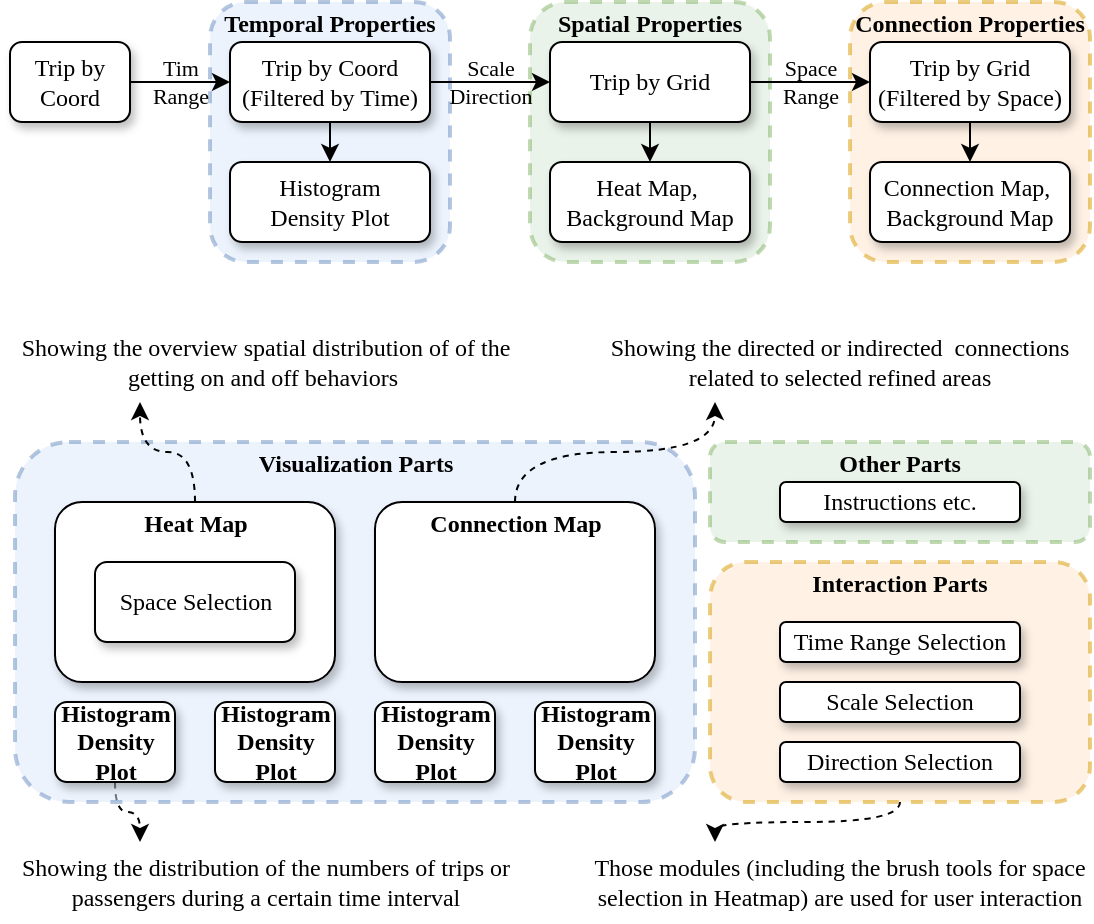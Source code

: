 <mxfile version="22.1.11" type="github" pages="2">
  <diagram name="第 1 页" id="zkNjxj-7vgQrWTerMI57">
    <mxGraphModel dx="1434" dy="738" grid="1" gridSize="10" guides="1" tooltips="1" connect="1" arrows="1" fold="1" page="1" pageScale="1" pageWidth="827" pageHeight="1169" math="0" shadow="0">
      <root>
        <mxCell id="0" />
        <mxCell id="1" parent="0" />
        <mxCell id="FkDMOHs2wso9GcSbodyi-2" value="" style="group;fontFamily=Times New Roman;" parent="1" vertex="1" connectable="0">
          <mxGeometry x="102.5" y="200" width="537.5" height="300" as="geometry" />
        </mxCell>
        <mxCell id="u8HhoxKraR9D1wvQ_Hw4-4" value="Those modules (including the brush tools for space selection in Heatmap) are used for user interaction" style="text;html=1;strokeColor=none;fillColor=none;align=center;verticalAlign=middle;whiteSpace=wrap;rounded=0;fontFamily=Times New Roman;" parent="FkDMOHs2wso9GcSbodyi-2" vertex="1">
          <mxGeometry x="287.5" y="260" width="250" height="40" as="geometry" />
        </mxCell>
        <mxCell id="u8HhoxKraR9D1wvQ_Hw4-5" value="&lt;font&gt;Showing the directed or indirected&amp;nbsp; connections related to selected refined areas&lt;/font&gt;" style="text;html=1;strokeColor=none;fillColor=none;align=center;verticalAlign=middle;whiteSpace=wrap;rounded=0;fontFamily=Times New Roman;" parent="FkDMOHs2wso9GcSbodyi-2" vertex="1">
          <mxGeometry x="287.5" width="250" height="40" as="geometry" />
        </mxCell>
        <mxCell id="u8HhoxKraR9D1wvQ_Hw4-6" value="&lt;font&gt;Showing the distribution of the numbers of trips or passengers during a certain time interval&lt;/font&gt;" style="text;html=1;strokeColor=none;fillColor=none;align=center;verticalAlign=middle;whiteSpace=wrap;rounded=0;fontFamily=Times New Roman;" parent="FkDMOHs2wso9GcSbodyi-2" vertex="1">
          <mxGeometry y="260" width="250" height="40" as="geometry" />
        </mxCell>
        <mxCell id="u8HhoxKraR9D1wvQ_Hw4-7" value="" style="endArrow=classic;html=1;rounded=0;edgeStyle=orthogonalEdgeStyle;curved=1;dashed=1;fontFamily=Times New Roman;exitX=0.5;exitY=1;exitDx=0;exitDy=0;entryX=0.25;entryY=0;entryDx=0;entryDy=0;" parent="FkDMOHs2wso9GcSbodyi-2" source="RHir4wSRkqeCRTTtprYb-22" target="u8HhoxKraR9D1wvQ_Hw4-4" edge="1">
          <mxGeometry width="50" height="50" relative="1" as="geometry">
            <mxPoint x="27.5" y="720" as="sourcePoint" />
            <mxPoint x="77.5" y="670" as="targetPoint" />
          </mxGeometry>
        </mxCell>
        <mxCell id="u8HhoxKraR9D1wvQ_Hw4-9" value="" style="endArrow=classic;html=1;rounded=0;edgeStyle=orthogonalEdgeStyle;curved=1;dashed=1;exitX=0.5;exitY=1;exitDx=0;exitDy=0;exitPerimeter=0;fontFamily=Times New Roman;entryX=0.25;entryY=0;entryDx=0;entryDy=0;" parent="FkDMOHs2wso9GcSbodyi-2" source="RHir4wSRkqeCRTTtprYb-41" target="u8HhoxKraR9D1wvQ_Hw4-6" edge="1">
          <mxGeometry width="50" height="50" relative="1" as="geometry">
            <mxPoint x="217.5" y="590" as="sourcePoint" />
            <mxPoint x="177.5" y="620" as="targetPoint" />
          </mxGeometry>
        </mxCell>
        <mxCell id="RHir4wSRkqeCRTTtprYb-21" value="&lt;p style=&quot;margin:0px;margin-top:4px;text-align:center;&quot;&gt;&lt;b&gt;Visualization Parts&lt;/b&gt;&lt;/p&gt;" style="verticalAlign=top;align=left;overflow=fill;fontSize=12;fontFamily=Times New Roman;html=1;whiteSpace=wrap;shadow=0;rounded=1;fillColor=#dae8fc;strokeColor=#6c8ebf;strokeWidth=2;dashed=1;opacity=50;" parent="FkDMOHs2wso9GcSbodyi-2" vertex="1">
          <mxGeometry y="60" width="340" height="180" as="geometry" />
        </mxCell>
        <mxCell id="RHir4wSRkqeCRTTtprYb-22" value="&lt;p style=&quot;margin:0px;margin-top:4px;text-align:center;&quot;&gt;&lt;b&gt;Interaction Parts&lt;/b&gt;&lt;/p&gt;" style="verticalAlign=top;align=left;overflow=fill;fontSize=12;fontFamily=Times New Roman;html=1;whiteSpace=wrap;shadow=0;rounded=1;fillColor=#ffe6cc;strokeColor=#d79b00;strokeWidth=2;dashed=1;opacity=50;" parent="FkDMOHs2wso9GcSbodyi-2" vertex="1">
          <mxGeometry x="347.5" y="120" width="190" height="120" as="geometry" />
        </mxCell>
        <mxCell id="RHir4wSRkqeCRTTtprYb-23" value="&lt;p style=&quot;margin:0px;margin-top:4px;text-align:center;&quot;&gt;&lt;b&gt;Other Parts&lt;/b&gt;&lt;/p&gt;" style="verticalAlign=top;align=left;overflow=fill;fontSize=12;fontFamily=Times New Roman;html=1;whiteSpace=wrap;shadow=0;rounded=1;fillColor=#d5e8d4;strokeColor=#82b366;strokeWidth=2;dashed=1;opacity=50;" parent="FkDMOHs2wso9GcSbodyi-2" vertex="1">
          <mxGeometry x="347.5" y="60" width="190" height="50" as="geometry" />
        </mxCell>
        <mxCell id="RHir4wSRkqeCRTTtprYb-28" value="&lt;p style=&quot;margin:0px;margin-top:4px;text-align:center;&quot;&gt;&lt;b&gt;Heat Map&lt;/b&gt;&lt;/p&gt;" style="verticalAlign=top;align=left;overflow=fill;fontSize=12;fontFamily=Times New Roman;html=1;whiteSpace=wrap;shadow=1;rounded=1;strokeColor=default;fillColor=#FFFFFF;" parent="FkDMOHs2wso9GcSbodyi-2" vertex="1">
          <mxGeometry x="20" y="90" width="140" height="90" as="geometry" />
        </mxCell>
        <mxCell id="RHir4wSRkqeCRTTtprYb-29" value="Space Selection" style="rounded=1;whiteSpace=wrap;html=1;shadow=1;fontFamily=Times New Roman;" parent="FkDMOHs2wso9GcSbodyi-2" vertex="1">
          <mxGeometry x="40" y="120" width="100" height="40" as="geometry" />
        </mxCell>
        <mxCell id="RHir4wSRkqeCRTTtprYb-32" value="&lt;p style=&quot;margin:0px;margin-top:4px;text-align:center;&quot;&gt;&lt;b&gt;Connection Map&lt;/b&gt;&lt;/p&gt;" style="verticalAlign=top;align=left;overflow=fill;fontSize=12;fontFamily=Times New Roman;html=1;whiteSpace=wrap;shadow=1;rounded=1;strokeColor=default;fillColor=#FFFFFF;" parent="FkDMOHs2wso9GcSbodyi-2" vertex="1">
          <mxGeometry x="180" y="90" width="140" height="90" as="geometry" />
        </mxCell>
        <mxCell id="RHir4wSRkqeCRTTtprYb-41" value="Histogram&lt;br style=&quot;border-color: var(--border-color);&quot;&gt;&lt;span style=&quot;&quot;&gt;Density Plot&lt;/span&gt;" style="rounded=1;shadow=1;fontFamily=Times New Roman;align=center;labelBackgroundColor=none;labelBorderColor=none;whiteSpace=wrap;html=1;points=[[0,0,0,0,0],[0,0.3,0,0,0],[0,0.5,0,0,0],[0,0.85,0,0,0],[0,1,0,0,0],[0.25,0,0,0,0],[0.25,1,0,0,0],[0.5,0,0,0,0],[0.5,1,0,0,0],[0.75,0,0,0,0],[0.75,1,0,0,0],[1,0,0,0,0],[1,0.25,0,0,0],[1,0.5,0,0,0],[1,0.75,0,0,0],[1,1,0,0,0]];container=0;fontStyle=1" parent="FkDMOHs2wso9GcSbodyi-2" vertex="1">
          <mxGeometry x="20" y="190" width="60" height="40" as="geometry" />
        </mxCell>
        <mxCell id="RHir4wSRkqeCRTTtprYb-42" value="Histogram&lt;br style=&quot;border-color: var(--border-color);&quot;&gt;Density Plot" style="rounded=1;shadow=1;fontFamily=Times New Roman;align=center;labelBackgroundColor=none;labelBorderColor=none;whiteSpace=wrap;html=1;points=[[0,0,0,0,0],[0,0.3,0,0,0],[0,0.5,0,0,0],[0,0.85,0,0,0],[0,1,0,0,0],[0.25,0,0,0,0],[0.25,1,0,0,0],[0.5,0,0,0,0],[0.5,1,0,0,0],[0.75,0,0,0,0],[0.75,1,0,0,0],[1,0,0,0,0],[1,0.25,0,0,0],[1,0.5,0,0,0],[1,0.75,0,0,0],[1,1,0,0,0]];container=0;fontStyle=1" parent="FkDMOHs2wso9GcSbodyi-2" vertex="1">
          <mxGeometry x="100" y="190" width="60" height="40" as="geometry" />
        </mxCell>
        <mxCell id="RHir4wSRkqeCRTTtprYb-43" value="Histogram&lt;br style=&quot;border-color: var(--border-color);&quot;&gt;Density Plot" style="rounded=1;shadow=1;fontFamily=Times New Roman;align=center;labelBackgroundColor=none;labelBorderColor=none;whiteSpace=wrap;html=1;points=[[0,0,0,0,0],[0,0.3,0,0,0],[0,0.5,0,0,0],[0,0.85,0,0,0],[0,1,0,0,0],[0.25,0,0,0,0],[0.25,1,0,0,0],[0.5,0,0,0,0],[0.5,1,0,0,0],[0.75,0,0,0,0],[0.75,1,0,0,0],[1,0,0,0,0],[1,0.25,0,0,0],[1,0.5,0,0,0],[1,0.75,0,0,0],[1,1,0,0,0]];container=0;fontStyle=1" parent="FkDMOHs2wso9GcSbodyi-2" vertex="1">
          <mxGeometry x="180" y="190" width="60" height="40" as="geometry" />
        </mxCell>
        <mxCell id="RHir4wSRkqeCRTTtprYb-44" value="Histogram&lt;br style=&quot;border-color: var(--border-color);&quot;&gt;Density Plot" style="rounded=1;shadow=1;fontFamily=Times New Roman;align=center;labelBackgroundColor=none;labelBorderColor=none;whiteSpace=wrap;html=1;points=[[0,0,0,0,0],[0,0.3,0,0,0],[0,0.5,0,0,0],[0,0.85,0,0,0],[0,1,0,0,0],[0.25,0,0,0,0],[0.25,1,0,0,0],[0.5,0,0,0,0],[0.5,1,0,0,0],[0.75,0,0,0,0],[0.75,1,0,0,0],[1,0,0,0,0],[1,0.25,0,0,0],[1,0.5,0,0,0],[1,0.75,0,0,0],[1,1,0,0,0]];container=0;fontStyle=1" parent="FkDMOHs2wso9GcSbodyi-2" vertex="1">
          <mxGeometry x="260" y="190" width="60" height="40" as="geometry" />
        </mxCell>
        <mxCell id="RHir4wSRkqeCRTTtprYb-45" value="Time Range Selection" style="rounded=1;whiteSpace=wrap;html=1;shadow=1;fontFamily=Times New Roman;" parent="FkDMOHs2wso9GcSbodyi-2" vertex="1">
          <mxGeometry x="382.5" y="150" width="120" height="20" as="geometry" />
        </mxCell>
        <mxCell id="RHir4wSRkqeCRTTtprYb-46" value="Scale Selection" style="rounded=1;whiteSpace=wrap;html=1;shadow=1;fontFamily=Times New Roman;" parent="FkDMOHs2wso9GcSbodyi-2" vertex="1">
          <mxGeometry x="382.5" y="180" width="120" height="20" as="geometry" />
        </mxCell>
        <mxCell id="RHir4wSRkqeCRTTtprYb-47" value="Instructions&amp;nbsp;etc." style="rounded=1;whiteSpace=wrap;html=1;shadow=1;fontFamily=Times New Roman;" parent="FkDMOHs2wso9GcSbodyi-2" vertex="1">
          <mxGeometry x="382.5" y="80" width="120" height="20" as="geometry" />
        </mxCell>
        <mxCell id="RHir4wSRkqeCRTTtprYb-52" value="Showing the overview spatial distribution of of the getting on and off behaviors&amp;nbsp;" style="text;html=1;strokeColor=none;fillColor=none;align=center;verticalAlign=middle;whiteSpace=wrap;rounded=0;fontFamily=Times New Roman;" parent="FkDMOHs2wso9GcSbodyi-2" vertex="1">
          <mxGeometry width="250" height="40" as="geometry" />
        </mxCell>
        <mxCell id="RHir4wSRkqeCRTTtprYb-53" value="" style="endArrow=classic;html=1;rounded=0;edgeStyle=orthogonalEdgeStyle;curved=1;entryX=0.25;entryY=1;entryDx=0;entryDy=0;fontFamily=Times New Roman;dashed=1;" parent="FkDMOHs2wso9GcSbodyi-2" source="RHir4wSRkqeCRTTtprYb-28" target="RHir4wSRkqeCRTTtprYb-52" edge="1">
          <mxGeometry width="50" height="50" relative="1" as="geometry">
            <mxPoint x="280" y="-50" as="sourcePoint" />
            <mxPoint x="240" y="-20" as="targetPoint" />
          </mxGeometry>
        </mxCell>
        <mxCell id="BncdsBSXApDKjUixTZTs-1" value="Direction Selection" style="rounded=1;whiteSpace=wrap;html=1;shadow=1;fontFamily=Times New Roman;" parent="FkDMOHs2wso9GcSbodyi-2" vertex="1">
          <mxGeometry x="382.5" y="210" width="120" height="20" as="geometry" />
        </mxCell>
        <mxCell id="u8HhoxKraR9D1wvQ_Hw4-8" value="" style="endArrow=classic;html=1;rounded=0;edgeStyle=orthogonalEdgeStyle;curved=1;dashed=1;fontFamily=Times New Roman;entryX=0.25;entryY=1;entryDx=0;entryDy=0;" parent="FkDMOHs2wso9GcSbodyi-2" source="RHir4wSRkqeCRTTtprYb-32" target="u8HhoxKraR9D1wvQ_Hw4-5" edge="1">
          <mxGeometry width="50" height="50" relative="1" as="geometry">
            <mxPoint x="17.5" y="550" as="sourcePoint" />
            <mxPoint x="57.5" y="510" as="targetPoint" />
          </mxGeometry>
        </mxCell>
        <mxCell id="FkDMOHs2wso9GcSbodyi-3" value="" style="group;fontFamily=Times New Roman;" parent="1" vertex="1" connectable="0">
          <mxGeometry x="100" y="40" width="540" height="130" as="geometry" />
        </mxCell>
        <mxCell id="r51eEjQ_101wRBVXicPi-2" value="&lt;p style=&quot;margin:0px;margin-top:4px;text-align:center;&quot;&gt;&lt;b&gt;Connection Properties&lt;/b&gt;&lt;/p&gt;" style="verticalAlign=top;align=left;overflow=fill;fontSize=12;fontFamily=Times New Roman;html=1;whiteSpace=wrap;shadow=0;rounded=1;fillColor=#ffe6cc;strokeColor=#d79b00;strokeWidth=2;dashed=1;opacity=50;" parent="FkDMOHs2wso9GcSbodyi-3" vertex="1">
          <mxGeometry x="420" width="120" height="130" as="geometry" />
        </mxCell>
        <mxCell id="r51eEjQ_101wRBVXicPi-3" value="&lt;p style=&quot;margin:0px;margin-top:4px;text-align:center;&quot;&gt;&lt;b&gt;Spatial Properties&lt;/b&gt;&lt;/p&gt;" style="verticalAlign=top;align=left;overflow=fill;fontSize=12;fontFamily=Times New Roman;html=1;whiteSpace=wrap;shadow=0;rounded=1;fillColor=#d5e8d4;strokeColor=#82b366;strokeWidth=2;dashed=1;opacity=50;" parent="FkDMOHs2wso9GcSbodyi-3" vertex="1">
          <mxGeometry x="260" width="120" height="130" as="geometry" />
        </mxCell>
        <mxCell id="r51eEjQ_101wRBVXicPi-4" value="&lt;p style=&quot;margin:0px;margin-top:4px;text-align:center;&quot;&gt;&lt;b&gt;Temporal Properties&lt;/b&gt;&lt;/p&gt;" style="verticalAlign=top;align=left;overflow=fill;fontSize=12;fontFamily=Times New Roman;html=1;whiteSpace=wrap;shadow=0;rounded=1;fillColor=#dae8fc;strokeColor=#6c8ebf;strokeWidth=2;dashed=1;opacity=50;" parent="FkDMOHs2wso9GcSbodyi-3" vertex="1">
          <mxGeometry x="100" width="120" height="130" as="geometry" />
        </mxCell>
        <mxCell id="r51eEjQ_101wRBVXicPi-5" value="Trip by Coord" style="rounded=1;shadow=1;fontFamily=Times New Roman;align=center;labelBackgroundColor=none;labelBorderColor=none;whiteSpace=wrap;html=1;points=[[0,0,0,0,0],[0,0.3,0,0,0],[0,0.5,0,0,0],[0,0.85,0,0,0],[0,1,0,0,0],[0.25,0,0,0,0],[0.25,1,0,0,0],[0.5,0,0,0,0],[0.5,1,0,0,0],[0.75,0,0,0,0],[0.75,1,0,0,0],[1,0,0,0,0],[1,0.25,0,0,0],[1,0.5,0,0,0],[1,0.75,0,0,0],[1,1,0,0,0]];container=0;" parent="FkDMOHs2wso9GcSbodyi-3" vertex="1">
          <mxGeometry y="20" width="60" height="40" as="geometry" />
        </mxCell>
        <mxCell id="r51eEjQ_101wRBVXicPi-6" value="Trip by Coord&lt;br&gt;(Filtered by Time)" style="rounded=1;shadow=1;fontFamily=Times New Roman;align=center;labelBackgroundColor=none;labelBorderColor=none;whiteSpace=wrap;html=1;points=[[0,0,0,0,0],[0,0.3,0,0,0],[0,0.5,0,0,0],[0,0.85,0,0,0],[0,1,0,0,0],[0.25,0,0,0,0],[0.25,1,0,0,0],[0.5,0,0,0,0],[0.5,1,0,0,0],[0.75,0,0,0,0],[0.75,1,0,0,0],[1,0,0,0,0],[1,0.25,0,0,0],[1,0.5,0,0,0],[1,0.75,0,0,0],[1,1,0,0,0]];container=0;" parent="FkDMOHs2wso9GcSbodyi-3" vertex="1">
          <mxGeometry x="110" y="20" width="100" height="40" as="geometry" />
        </mxCell>
        <mxCell id="r51eEjQ_101wRBVXicPi-7" value="Trip by Grid" style="rounded=1;shadow=1;fontFamily=Times New Roman;align=center;labelBackgroundColor=none;labelBorderColor=none;whiteSpace=wrap;html=1;points=[[0,0,0,0,0],[0,0.3,0,0,0],[0,0.5,0,0,0],[0,0.85,0,0,0],[0,1,0,0,0],[0.25,0,0,0,0],[0.25,1,0,0,0],[0.5,0,0,0,0],[0.5,1,0,0,0],[0.75,0,0,0,0],[0.75,1,0,0,0],[1,0,0,0,0],[1,0.25,0,0,0],[1,0.5,0,0,0],[1,0.75,0,0,0],[1,1,0,0,0]];container=0;" parent="FkDMOHs2wso9GcSbodyi-3" vertex="1">
          <mxGeometry x="270" y="20" width="100" height="40" as="geometry" />
        </mxCell>
        <mxCell id="r51eEjQ_101wRBVXicPi-8" value="Tim&lt;br&gt;Range" style="endArrow=classic;html=1;rounded=0;exitX=1;exitY=0.5;exitDx=0;exitDy=0;exitPerimeter=0;entryX=0;entryY=0.5;entryDx=0;entryDy=0;entryPerimeter=0;labelBackgroundColor=none;fontFamily=Times New Roman;" parent="FkDMOHs2wso9GcSbodyi-3" source="r51eEjQ_101wRBVXicPi-5" target="r51eEjQ_101wRBVXicPi-6" edge="1">
          <mxGeometry width="50" height="50" relative="1" as="geometry">
            <mxPoint x="160" y="20" as="sourcePoint" />
            <mxPoint x="210" y="-30" as="targetPoint" />
            <mxPoint as="offset" />
          </mxGeometry>
        </mxCell>
        <mxCell id="r51eEjQ_101wRBVXicPi-9" value="Scale&lt;br&gt;Direction" style="endArrow=classic;html=1;rounded=0;exitX=1;exitY=0.5;exitDx=0;exitDy=0;exitPerimeter=0;labelBackgroundColor=none;fontFamily=Times New Roman;" parent="FkDMOHs2wso9GcSbodyi-3" source="r51eEjQ_101wRBVXicPi-6" target="r51eEjQ_101wRBVXicPi-7" edge="1">
          <mxGeometry width="50" height="50" relative="1" as="geometry">
            <mxPoint x="264" y="-170" as="sourcePoint" />
            <mxPoint x="344" y="-170" as="targetPoint" />
          </mxGeometry>
        </mxCell>
        <mxCell id="r51eEjQ_101wRBVXicPi-10" value="Trip by Grid&lt;br style=&quot;border-color: var(--border-color);&quot;&gt;(Filtered by Space)" style="rounded=1;shadow=1;fontFamily=Times New Roman;align=center;labelBackgroundColor=none;labelBorderColor=none;whiteSpace=wrap;html=1;points=[[0,0,0,0,0],[0,0.3,0,0,0],[0,0.5,0,0,0],[0,0.85,0,0,0],[0,1,0,0,0],[0.25,0,0,0,0],[0.25,1,0,0,0],[0.5,0,0,0,0],[0.5,1,0,0,0],[0.75,0,0,0,0],[0.75,1,0,0,0],[1,0,0,0,0],[1,0.25,0,0,0],[1,0.5,0,0,0],[1,0.75,0,0,0],[1,1,0,0,0]];container=0;" parent="FkDMOHs2wso9GcSbodyi-3" vertex="1">
          <mxGeometry x="430" y="20" width="100" height="40" as="geometry" />
        </mxCell>
        <mxCell id="r51eEjQ_101wRBVXicPi-11" value="Space&lt;br&gt;Range" style="endArrow=classic;html=1;rounded=0;labelBackgroundColor=none;fontFamily=Times New Roman;" parent="FkDMOHs2wso9GcSbodyi-3" source="r51eEjQ_101wRBVXicPi-7" target="r51eEjQ_101wRBVXicPi-10" edge="1">
          <mxGeometry width="50" height="50" relative="1" as="geometry">
            <mxPoint x="309" y="75" as="sourcePoint" />
            <mxPoint x="381" y="75" as="targetPoint" />
          </mxGeometry>
        </mxCell>
        <mxCell id="r51eEjQ_101wRBVXicPi-12" value="Histogram&lt;br&gt;Density Plot" style="rounded=1;shadow=1;fontFamily=Times New Roman;align=center;labelBackgroundColor=none;labelBorderColor=none;whiteSpace=wrap;html=1;points=[[0,0,0,0,0],[0,0.3,0,0,0],[0,0.5,0,0,0],[0,0.85,0,0,0],[0,1,0,0,0],[0.25,0,0,0,0],[0.25,1,0,0,0],[0.5,0,0,0,0],[0.5,1,0,0,0],[0.75,0,0,0,0],[0.75,1,0,0,0],[1,0,0,0,0],[1,0.25,0,0,0],[1,0.5,0,0,0],[1,0.75,0,0,0],[1,1,0,0,0]];container=0;" parent="FkDMOHs2wso9GcSbodyi-3" vertex="1">
          <mxGeometry x="110" y="80" width="100" height="40" as="geometry" />
        </mxCell>
        <mxCell id="r51eEjQ_101wRBVXicPi-13" value="" style="endArrow=classic;html=1;rounded=0;exitX=0.5;exitY=1;exitDx=0;exitDy=0;exitPerimeter=0;labelBackgroundColor=#eaf3e9;fontFamily=Times New Roman;" parent="FkDMOHs2wso9GcSbodyi-3" source="r51eEjQ_101wRBVXicPi-6" target="r51eEjQ_101wRBVXicPi-12" edge="1">
          <mxGeometry width="50" height="50" relative="1" as="geometry">
            <mxPoint x="159" y="75" as="sourcePoint" />
            <mxPoint x="230" y="75" as="targetPoint" />
          </mxGeometry>
        </mxCell>
        <mxCell id="r51eEjQ_101wRBVXicPi-14" value="Heat Map,&amp;nbsp;&lt;br style=&quot;border-color: var(--border-color);&quot;&gt;Background Map" style="rounded=1;shadow=1;fontFamily=Times New Roman;align=center;labelBackgroundColor=none;labelBorderColor=none;whiteSpace=wrap;html=1;points=[[0,0,0,0,0],[0,0.3,0,0,0],[0,0.5,0,0,0],[0,0.85,0,0,0],[0,1,0,0,0],[0.25,0,0,0,0],[0.25,1,0,0,0],[0.5,0,0,0,0],[0.5,1,0,0,0],[0.75,0,0,0,0],[0.75,1,0,0,0],[1,0,0,0,0],[1,0.25,0,0,0],[1,0.5,0,0,0],[1,0.75,0,0,0],[1,1,0,0,0]];container=0;" parent="FkDMOHs2wso9GcSbodyi-3" vertex="1">
          <mxGeometry x="270" y="80" width="100" height="40" as="geometry" />
        </mxCell>
        <mxCell id="r51eEjQ_101wRBVXicPi-15" value="Connection Map,&amp;nbsp;&lt;br&gt;Background Map" style="rounded=1;shadow=1;fontFamily=Times New Roman;align=center;labelBackgroundColor=none;labelBorderColor=none;whiteSpace=wrap;html=1;points=[[0,0,0,0,0],[0,0.3,0,0,0],[0,0.5,0,0,0],[0,0.85,0,0,0],[0,1,0,0,0],[0.25,0,0,0,0],[0.25,1,0,0,0],[0.5,0,0,0,0],[0.5,1,0,0,0],[0.75,0,0,0,0],[0.75,1,0,0,0],[1,0,0,0,0],[1,0.25,0,0,0],[1,0.5,0,0,0],[1,0.75,0,0,0],[1,1,0,0,0]];container=0;" parent="FkDMOHs2wso9GcSbodyi-3" vertex="1">
          <mxGeometry x="430" y="80" width="100" height="40" as="geometry" />
        </mxCell>
        <mxCell id="r51eEjQ_101wRBVXicPi-16" value="" style="endArrow=classic;html=1;rounded=0;labelBackgroundColor=#eaf3e9;fontFamily=Times New Roman;" parent="FkDMOHs2wso9GcSbodyi-3" source="r51eEjQ_101wRBVXicPi-7" target="r51eEjQ_101wRBVXicPi-14" edge="1">
          <mxGeometry width="50" height="50" relative="1" as="geometry">
            <mxPoint x="100" y="90" as="sourcePoint" />
            <mxPoint x="100" y="120" as="targetPoint" />
          </mxGeometry>
        </mxCell>
        <mxCell id="r51eEjQ_101wRBVXicPi-17" value="" style="endArrow=classic;html=1;rounded=0;labelBackgroundColor=#eaf3e9;fontFamily=Times New Roman;" parent="FkDMOHs2wso9GcSbodyi-3" source="r51eEjQ_101wRBVXicPi-10" target="r51eEjQ_101wRBVXicPi-15" edge="1">
          <mxGeometry width="50" height="50" relative="1" as="geometry">
            <mxPoint x="317" y="90" as="sourcePoint" />
            <mxPoint x="322" y="120" as="targetPoint" />
          </mxGeometry>
        </mxCell>
      </root>
    </mxGraphModel>
  </diagram>
  <diagram id="Wdf5VKjDGuCuYRjV7Fkr" name="第 2 页">
    <mxGraphModel dx="717" dy="369" grid="1" gridSize="10" guides="1" tooltips="1" connect="1" arrows="1" fold="1" page="1" pageScale="1" pageWidth="827" pageHeight="1169" math="0" shadow="0">
      <root>
        <mxCell id="0" />
        <mxCell id="1" parent="0" />
        <mxCell id="btOkmFrZtU1-G9nygFm--7" value="" style="rounded=0;whiteSpace=wrap;html=1;strokeWidth=0.5;opacity=25;" vertex="1" parent="1">
          <mxGeometry x="40" y="120" width="30" height="30" as="geometry" />
        </mxCell>
        <mxCell id="btOkmFrZtU1-G9nygFm--8" value="" style="rounded=0;whiteSpace=wrap;html=1;strokeWidth=0.5;opacity=25;" vertex="1" parent="1">
          <mxGeometry x="70" y="120" width="30" height="30" as="geometry" />
        </mxCell>
        <mxCell id="btOkmFrZtU1-G9nygFm--9" value="" style="rounded=0;whiteSpace=wrap;html=1;strokeWidth=0.5;opacity=25;" vertex="1" parent="1">
          <mxGeometry x="100" y="120" width="30" height="30" as="geometry" />
        </mxCell>
        <mxCell id="btOkmFrZtU1-G9nygFm--10" value="" style="rounded=0;whiteSpace=wrap;html=1;strokeWidth=0.5;opacity=25;" vertex="1" parent="1">
          <mxGeometry x="130" y="120" width="30" height="30" as="geometry" />
        </mxCell>
        <mxCell id="btOkmFrZtU1-G9nygFm--11" value="" style="rounded=0;whiteSpace=wrap;html=1;strokeWidth=0.5;opacity=25;" vertex="1" parent="1">
          <mxGeometry x="160" y="120" width="30" height="30" as="geometry" />
        </mxCell>
        <mxCell id="btOkmFrZtU1-G9nygFm--14" value="" style="rounded=0;whiteSpace=wrap;html=1;strokeWidth=0.5;opacity=25;" vertex="1" parent="1">
          <mxGeometry x="40" y="150" width="30" height="30" as="geometry" />
        </mxCell>
        <mxCell id="btOkmFrZtU1-G9nygFm--15" value="" style="rounded=0;whiteSpace=wrap;html=1;strokeWidth=0.5;opacity=25;" vertex="1" parent="1">
          <mxGeometry x="70" y="150" width="30" height="30" as="geometry" />
        </mxCell>
        <mxCell id="btOkmFrZtU1-G9nygFm--16" value="" style="rounded=0;whiteSpace=wrap;html=1;strokeWidth=0.5;opacity=25;" vertex="1" parent="1">
          <mxGeometry x="100" y="150" width="30" height="30" as="geometry" />
        </mxCell>
        <mxCell id="btOkmFrZtU1-G9nygFm--17" value="" style="rounded=0;whiteSpace=wrap;html=1;strokeWidth=0.5;opacity=25;" vertex="1" parent="1">
          <mxGeometry x="130" y="150" width="30" height="30" as="geometry" />
        </mxCell>
        <mxCell id="btOkmFrZtU1-G9nygFm--18" value="" style="rounded=0;whiteSpace=wrap;html=1;strokeWidth=0.5;opacity=25;" vertex="1" parent="1">
          <mxGeometry x="160" y="150" width="30" height="30" as="geometry" />
        </mxCell>
        <mxCell id="btOkmFrZtU1-G9nygFm--19" value="" style="rounded=0;whiteSpace=wrap;html=1;strokeWidth=0.5;opacity=25;" vertex="1" parent="1">
          <mxGeometry x="40" y="180" width="30" height="30" as="geometry" />
        </mxCell>
        <mxCell id="btOkmFrZtU1-G9nygFm--20" value="" style="rounded=0;whiteSpace=wrap;html=1;strokeWidth=0.5;opacity=25;" vertex="1" parent="1">
          <mxGeometry x="70" y="180" width="30" height="30" as="geometry" />
        </mxCell>
        <mxCell id="btOkmFrZtU1-G9nygFm--21" value="" style="rounded=0;whiteSpace=wrap;html=1;strokeWidth=0.5;opacity=25;" vertex="1" parent="1">
          <mxGeometry x="100" y="180" width="30" height="30" as="geometry" />
        </mxCell>
        <mxCell id="btOkmFrZtU1-G9nygFm--22" value="" style="rounded=0;whiteSpace=wrap;html=1;strokeWidth=0.5;opacity=25;" vertex="1" parent="1">
          <mxGeometry x="130" y="180" width="30" height="30" as="geometry" />
        </mxCell>
        <mxCell id="btOkmFrZtU1-G9nygFm--23" value="" style="rounded=0;whiteSpace=wrap;html=1;strokeWidth=0.5;opacity=25;" vertex="1" parent="1">
          <mxGeometry x="160" y="180" width="30" height="30" as="geometry" />
        </mxCell>
        <mxCell id="btOkmFrZtU1-G9nygFm--24" value="" style="rounded=0;whiteSpace=wrap;html=1;strokeWidth=0.5;opacity=25;" vertex="1" parent="1">
          <mxGeometry x="40" y="210" width="30" height="30" as="geometry" />
        </mxCell>
        <mxCell id="btOkmFrZtU1-G9nygFm--25" value="" style="rounded=0;whiteSpace=wrap;html=1;strokeWidth=0.5;opacity=25;" vertex="1" parent="1">
          <mxGeometry x="70" y="210" width="30" height="30" as="geometry" />
        </mxCell>
        <mxCell id="btOkmFrZtU1-G9nygFm--26" value="" style="rounded=0;whiteSpace=wrap;html=1;strokeWidth=0.5;opacity=25;" vertex="1" parent="1">
          <mxGeometry x="100" y="210" width="30" height="30" as="geometry" />
        </mxCell>
        <mxCell id="btOkmFrZtU1-G9nygFm--27" value="" style="rounded=0;whiteSpace=wrap;html=1;strokeWidth=0.5;opacity=25;" vertex="1" parent="1">
          <mxGeometry x="130" y="210" width="30" height="30" as="geometry" />
        </mxCell>
        <mxCell id="btOkmFrZtU1-G9nygFm--28" value="" style="rounded=0;whiteSpace=wrap;html=1;strokeWidth=0.5;opacity=25;" vertex="1" parent="1">
          <mxGeometry x="160" y="210" width="30" height="30" as="geometry" />
        </mxCell>
        <mxCell id="btOkmFrZtU1-G9nygFm--29" value="" style="rounded=0;whiteSpace=wrap;html=1;strokeWidth=0.5;opacity=25;" vertex="1" parent="1">
          <mxGeometry x="40" y="240" width="30" height="30" as="geometry" />
        </mxCell>
        <mxCell id="btOkmFrZtU1-G9nygFm--30" value="" style="rounded=0;whiteSpace=wrap;html=1;strokeWidth=0.5;opacity=25;" vertex="1" parent="1">
          <mxGeometry x="70" y="240" width="30" height="30" as="geometry" />
        </mxCell>
        <mxCell id="btOkmFrZtU1-G9nygFm--31" value="" style="rounded=0;whiteSpace=wrap;html=1;strokeWidth=0.5;opacity=25;" vertex="1" parent="1">
          <mxGeometry x="100" y="240" width="30" height="30" as="geometry" />
        </mxCell>
        <mxCell id="btOkmFrZtU1-G9nygFm--32" value="" style="rounded=0;whiteSpace=wrap;html=1;strokeWidth=0.5;opacity=25;" vertex="1" parent="1">
          <mxGeometry x="130" y="240" width="30" height="30" as="geometry" />
        </mxCell>
        <mxCell id="btOkmFrZtU1-G9nygFm--33" value="" style="rounded=0;whiteSpace=wrap;html=1;strokeWidth=0.5;opacity=25;" vertex="1" parent="1">
          <mxGeometry x="160" y="240" width="30" height="30" as="geometry" />
        </mxCell>
        <mxCell id="btOkmFrZtU1-G9nygFm--1" value="" style="ellipse;whiteSpace=wrap;html=1;aspect=fixed;" vertex="1" parent="1">
          <mxGeometry x="50" y="130" width="10" height="10" as="geometry" />
        </mxCell>
        <mxCell id="btOkmFrZtU1-G9nygFm--2" value="" style="ellipse;whiteSpace=wrap;html=1;aspect=fixed;" vertex="1" parent="1">
          <mxGeometry x="50" y="160" width="10" height="10" as="geometry" />
        </mxCell>
        <mxCell id="btOkmFrZtU1-G9nygFm--3" value="" style="ellipse;whiteSpace=wrap;html=1;aspect=fixed;" vertex="1" parent="1">
          <mxGeometry x="140" y="130" width="10" height="10" as="geometry" />
        </mxCell>
        <mxCell id="btOkmFrZtU1-G9nygFm--4" value="" style="ellipse;whiteSpace=wrap;html=1;aspect=fixed;" vertex="1" parent="1">
          <mxGeometry x="170" y="190" width="10" height="10" as="geometry" />
        </mxCell>
        <mxCell id="btOkmFrZtU1-G9nygFm--5" value="" style="ellipse;whiteSpace=wrap;html=1;aspect=fixed;" vertex="1" parent="1">
          <mxGeometry x="80" y="190" width="10" height="10" as="geometry" />
        </mxCell>
        <mxCell id="btOkmFrZtU1-G9nygFm--6" value="" style="ellipse;whiteSpace=wrap;html=1;aspect=fixed;" vertex="1" parent="1">
          <mxGeometry x="50" y="250" width="10" height="10" as="geometry" />
        </mxCell>
        <mxCell id="btOkmFrZtU1-G9nygFm--34" value="" style="rounded=0;whiteSpace=wrap;html=1;fillColor=#1ba1e2;strokeColor=#000000;fontColor=#ffffff;opacity=25;" vertex="1" parent="1">
          <mxGeometry x="250" y="120" width="30" height="30" as="geometry" />
        </mxCell>
        <mxCell id="btOkmFrZtU1-G9nygFm--35" value="" style="rounded=0;whiteSpace=wrap;html=1;strokeColor=#000000;" vertex="1" parent="1">
          <mxGeometry x="280" y="120" width="30" height="30" as="geometry" />
        </mxCell>
        <mxCell id="btOkmFrZtU1-G9nygFm--36" value="" style="rounded=0;whiteSpace=wrap;html=1;strokeColor=#000000;" vertex="1" parent="1">
          <mxGeometry x="310" y="120" width="30" height="30" as="geometry" />
        </mxCell>
        <mxCell id="btOkmFrZtU1-G9nygFm--37" value="" style="rounded=0;whiteSpace=wrap;html=1;fillColor=#1ba1e2;fontColor=#ffffff;strokeColor=#000000;" vertex="1" parent="1">
          <mxGeometry x="340" y="120" width="30" height="30" as="geometry" />
        </mxCell>
        <mxCell id="btOkmFrZtU1-G9nygFm--38" value="" style="rounded=0;whiteSpace=wrap;html=1;strokeColor=#000000;" vertex="1" parent="1">
          <mxGeometry x="370" y="120" width="30" height="30" as="geometry" />
        </mxCell>
        <mxCell id="btOkmFrZtU1-G9nygFm--39" value="" style="rounded=0;whiteSpace=wrap;html=1;fillColor=#1ba1e2;fontColor=#ffffff;strokeColor=#000000;opacity=50;" vertex="1" parent="1">
          <mxGeometry x="250" y="150" width="30" height="30" as="geometry" />
        </mxCell>
        <mxCell id="btOkmFrZtU1-G9nygFm--40" value="" style="rounded=0;whiteSpace=wrap;html=1;strokeColor=#000000;" vertex="1" parent="1">
          <mxGeometry x="280" y="150" width="30" height="30" as="geometry" />
        </mxCell>
        <mxCell id="btOkmFrZtU1-G9nygFm--41" value="" style="rounded=0;whiteSpace=wrap;html=1;fillColor=#1ba1e2;fontColor=#ffffff;strokeColor=#000000;" vertex="1" parent="1">
          <mxGeometry x="310" y="150" width="30" height="30" as="geometry" />
        </mxCell>
        <mxCell id="btOkmFrZtU1-G9nygFm--42" value="" style="rounded=0;whiteSpace=wrap;html=1;strokeColor=#000000;" vertex="1" parent="1">
          <mxGeometry x="340" y="150" width="30" height="30" as="geometry" />
        </mxCell>
        <mxCell id="btOkmFrZtU1-G9nygFm--43" value="" style="rounded=0;whiteSpace=wrap;html=1;strokeColor=#000000;" vertex="1" parent="1">
          <mxGeometry x="370" y="150" width="30" height="30" as="geometry" />
        </mxCell>
        <mxCell id="btOkmFrZtU1-G9nygFm--44" value="" style="rounded=0;whiteSpace=wrap;html=1;strokeColor=#000000;" vertex="1" parent="1">
          <mxGeometry x="250" y="180" width="30" height="30" as="geometry" />
        </mxCell>
        <mxCell id="btOkmFrZtU1-G9nygFm--45" value="" style="rounded=0;whiteSpace=wrap;html=1;fillColor=#1ba1e2;fontColor=#ffffff;strokeColor=#000000;opacity=75;" vertex="1" parent="1">
          <mxGeometry x="280" y="180" width="30" height="30" as="geometry" />
        </mxCell>
        <mxCell id="btOkmFrZtU1-G9nygFm--46" value="" style="rounded=0;whiteSpace=wrap;html=1;strokeColor=#000000;" vertex="1" parent="1">
          <mxGeometry x="310" y="180" width="30" height="30" as="geometry" />
        </mxCell>
        <mxCell id="btOkmFrZtU1-G9nygFm--47" value="" style="rounded=0;whiteSpace=wrap;html=1;strokeColor=#000000;" vertex="1" parent="1">
          <mxGeometry x="340" y="180" width="30" height="30" as="geometry" />
        </mxCell>
        <mxCell id="btOkmFrZtU1-G9nygFm--48" value="" style="rounded=0;whiteSpace=wrap;html=1;fillColor=#1ba1e2;fontColor=#ffffff;strokeColor=#000000;" vertex="1" parent="1">
          <mxGeometry x="370" y="180" width="30" height="30" as="geometry" />
        </mxCell>
        <mxCell id="btOkmFrZtU1-G9nygFm--49" value="" style="rounded=0;whiteSpace=wrap;html=1;strokeColor=#000000;" vertex="1" parent="1">
          <mxGeometry x="250" y="210" width="30" height="30" as="geometry" />
        </mxCell>
        <mxCell id="btOkmFrZtU1-G9nygFm--50" value="" style="rounded=0;whiteSpace=wrap;html=1;strokeColor=#000000;" vertex="1" parent="1">
          <mxGeometry x="280" y="210" width="30" height="30" as="geometry" />
        </mxCell>
        <mxCell id="btOkmFrZtU1-G9nygFm--51" value="" style="rounded=0;whiteSpace=wrap;html=1;fillColor=#1ba1e2;fontColor=#ffffff;strokeColor=#000000;opacity=75;" vertex="1" parent="1">
          <mxGeometry x="310" y="210" width="30" height="30" as="geometry" />
        </mxCell>
        <mxCell id="btOkmFrZtU1-G9nygFm--52" value="" style="rounded=0;whiteSpace=wrap;html=1;strokeColor=#000000;" vertex="1" parent="1">
          <mxGeometry x="340" y="210" width="30" height="30" as="geometry" />
        </mxCell>
        <mxCell id="btOkmFrZtU1-G9nygFm--53" value="" style="rounded=0;whiteSpace=wrap;html=1;fillColor=#1ba1e2;fontColor=#ffffff;strokeColor=#000000;opacity=25;" vertex="1" parent="1">
          <mxGeometry x="370" y="210" width="30" height="30" as="geometry" />
        </mxCell>
        <mxCell id="btOkmFrZtU1-G9nygFm--54" value="" style="rounded=0;whiteSpace=wrap;html=1;fillColor=#1ba1e2;fontColor=#ffffff;strokeColor=#000000;opacity=25;" vertex="1" parent="1">
          <mxGeometry x="250" y="240" width="30" height="30" as="geometry" />
        </mxCell>
        <mxCell id="btOkmFrZtU1-G9nygFm--55" value="" style="rounded=0;whiteSpace=wrap;html=1;strokeColor=#000000;" vertex="1" parent="1">
          <mxGeometry x="280" y="240" width="30" height="30" as="geometry" />
        </mxCell>
        <mxCell id="btOkmFrZtU1-G9nygFm--56" value="" style="rounded=0;whiteSpace=wrap;html=1;strokeColor=#000000;" vertex="1" parent="1">
          <mxGeometry x="310" y="240" width="30" height="30" as="geometry" />
        </mxCell>
        <mxCell id="btOkmFrZtU1-G9nygFm--57" value="" style="rounded=0;whiteSpace=wrap;html=1;strokeColor=#000000;" vertex="1" parent="1">
          <mxGeometry x="340" y="240" width="30" height="30" as="geometry" />
        </mxCell>
        <mxCell id="btOkmFrZtU1-G9nygFm--58" value="" style="rounded=0;whiteSpace=wrap;html=1;strokeColor=#000000;" vertex="1" parent="1">
          <mxGeometry x="370" y="240" width="30" height="30" as="geometry" />
        </mxCell>
        <mxCell id="btOkmFrZtU1-G9nygFm--59" value="" style="ellipse;whiteSpace=wrap;html=1;aspect=fixed;" vertex="1" parent="1">
          <mxGeometry x="170" y="220" width="10" height="10" as="geometry" />
        </mxCell>
        <mxCell id="btOkmFrZtU1-G9nygFm--62" value="" style="ellipse;whiteSpace=wrap;html=1;aspect=fixed;" vertex="1" parent="1">
          <mxGeometry x="110" y="160" width="10" height="10" as="geometry" />
        </mxCell>
        <mxCell id="btOkmFrZtU1-G9nygFm--63" value="" style="ellipse;whiteSpace=wrap;html=1;aspect=fixed;" vertex="1" parent="1">
          <mxGeometry x="110" y="230" width="10" height="10" as="geometry" />
        </mxCell>
        <mxCell id="btOkmFrZtU1-G9nygFm--64" value="" style="endArrow=none;html=1;rounded=0;" edge="1" parent="1" source="btOkmFrZtU1-G9nygFm--1" target="btOkmFrZtU1-G9nygFm--3">
          <mxGeometry width="50" height="50" relative="1" as="geometry">
            <mxPoint x="-20" y="210" as="sourcePoint" />
            <mxPoint x="150" y="135" as="targetPoint" />
          </mxGeometry>
        </mxCell>
        <mxCell id="btOkmFrZtU1-G9nygFm--65" value="" style="endArrow=none;html=1;rounded=0;" edge="1" parent="1" source="btOkmFrZtU1-G9nygFm--3" target="btOkmFrZtU1-G9nygFm--62">
          <mxGeometry width="50" height="50" relative="1" as="geometry">
            <mxPoint x="70" y="145" as="sourcePoint" />
            <mxPoint x="160" y="145" as="targetPoint" />
          </mxGeometry>
        </mxCell>
        <mxCell id="btOkmFrZtU1-G9nygFm--66" value="" style="endArrow=none;html=1;rounded=0;" edge="1" parent="1" source="btOkmFrZtU1-G9nygFm--3" target="btOkmFrZtU1-G9nygFm--4">
          <mxGeometry width="50" height="50" relative="1" as="geometry">
            <mxPoint x="161" y="148" as="sourcePoint" />
            <mxPoint x="129" y="172" as="targetPoint" />
          </mxGeometry>
        </mxCell>
        <mxCell id="btOkmFrZtU1-G9nygFm--67" value="" style="endArrow=none;html=1;rounded=0;" edge="1" parent="1" source="btOkmFrZtU1-G9nygFm--62" target="btOkmFrZtU1-G9nygFm--4">
          <mxGeometry width="50" height="50" relative="1" as="geometry">
            <mxPoint x="165" y="150" as="sourcePoint" />
            <mxPoint x="174" y="200" as="targetPoint" />
          </mxGeometry>
        </mxCell>
        <mxCell id="btOkmFrZtU1-G9nygFm--68" value="" style="endArrow=none;html=1;rounded=0;" edge="1" parent="1" source="btOkmFrZtU1-G9nygFm--2" target="btOkmFrZtU1-G9nygFm--62">
          <mxGeometry width="50" height="50" relative="1" as="geometry">
            <mxPoint x="166" y="150" as="sourcePoint" />
            <mxPoint x="174" y="200" as="targetPoint" />
          </mxGeometry>
        </mxCell>
        <mxCell id="btOkmFrZtU1-G9nygFm--69" value="" style="endArrow=none;html=1;rounded=0;" edge="1" parent="1" source="btOkmFrZtU1-G9nygFm--2" target="btOkmFrZtU1-G9nygFm--5">
          <mxGeometry width="50" height="50" relative="1" as="geometry">
            <mxPoint x="80" y="184" as="sourcePoint" />
            <mxPoint x="120" y="176" as="targetPoint" />
          </mxGeometry>
        </mxCell>
        <mxCell id="btOkmFrZtU1-G9nygFm--70" value="" style="endArrow=none;html=1;rounded=0;" edge="1" parent="1" source="btOkmFrZtU1-G9nygFm--63" target="btOkmFrZtU1-G9nygFm--5">
          <mxGeometry width="50" height="50" relative="1" as="geometry">
            <mxPoint x="77" y="190" as="sourcePoint" />
            <mxPoint x="83" y="210" as="targetPoint" />
          </mxGeometry>
        </mxCell>
        <mxCell id="btOkmFrZtU1-G9nygFm--71" value="" style="endArrow=none;html=1;rounded=0;" edge="1" parent="1" source="btOkmFrZtU1-G9nygFm--59" target="btOkmFrZtU1-G9nygFm--4">
          <mxGeometry width="50" height="50" relative="1" as="geometry">
            <mxPoint x="121" y="242" as="sourcePoint" />
            <mxPoint x="89" y="218" as="targetPoint" />
          </mxGeometry>
        </mxCell>
        <mxCell id="btOkmFrZtU1-G9nygFm--72" value="" style="endArrow=none;html=1;rounded=0;" edge="1" parent="1" source="btOkmFrZtU1-G9nygFm--6" target="btOkmFrZtU1-G9nygFm--5">
          <mxGeometry width="50" height="50" relative="1" as="geometry">
            <mxPoint x="166" y="240" as="sourcePoint" />
            <mxPoint x="174" y="210" as="targetPoint" />
          </mxGeometry>
        </mxCell>
        <mxCell id="btOkmFrZtU1-G9nygFm--73" value="" style="endArrow=none;html=1;rounded=0;" edge="1" parent="1" source="btOkmFrZtU1-G9nygFm--4" target="btOkmFrZtU1-G9nygFm--63">
          <mxGeometry width="50" height="50" relative="1" as="geometry">
            <mxPoint x="85" y="260" as="sourcePoint" />
            <mxPoint x="85" y="220" as="targetPoint" />
          </mxGeometry>
        </mxCell>
        <mxCell id="btOkmFrZtU1-G9nygFm--74" value="" style="ellipse;whiteSpace=wrap;html=1;aspect=fixed;" vertex="1" parent="1">
          <mxGeometry x="110" y="210" width="10" height="10" as="geometry" />
        </mxCell>
        <mxCell id="btOkmFrZtU1-G9nygFm--75" value="" style="endArrow=none;html=1;rounded=0;" edge="1" parent="1" source="btOkmFrZtU1-G9nygFm--74" target="btOkmFrZtU1-G9nygFm--62">
          <mxGeometry width="50" height="50" relative="1" as="geometry">
            <mxPoint x="171" y="208" as="sourcePoint" />
            <mxPoint x="129" y="242" as="targetPoint" />
          </mxGeometry>
        </mxCell>
        <mxCell id="btOkmFrZtU1-G9nygFm--86" value="" style="ellipse;whiteSpace=wrap;html=1;aspect=fixed;opacity=0;strokeColor=#000000;" vertex="1" parent="1">
          <mxGeometry x="260" y="130" width="10" height="10" as="geometry" />
        </mxCell>
        <mxCell id="btOkmFrZtU1-G9nygFm--87" value="" style="ellipse;whiteSpace=wrap;html=1;aspect=fixed;opacity=0;strokeColor=#000000;" vertex="1" parent="1">
          <mxGeometry x="260" y="160" width="10" height="10" as="geometry" />
        </mxCell>
        <mxCell id="btOkmFrZtU1-G9nygFm--88" value="" style="ellipse;whiteSpace=wrap;html=1;aspect=fixed;opacity=0;strokeColor=#000000;" vertex="1" parent="1">
          <mxGeometry x="350" y="130" width="10" height="10" as="geometry" />
        </mxCell>
        <mxCell id="btOkmFrZtU1-G9nygFm--89" value="" style="ellipse;whiteSpace=wrap;html=1;aspect=fixed;opacity=0;strokeColor=#000000;" vertex="1" parent="1">
          <mxGeometry x="380" y="190" width="10" height="10" as="geometry" />
        </mxCell>
        <mxCell id="btOkmFrZtU1-G9nygFm--90" value="" style="ellipse;whiteSpace=wrap;html=1;aspect=fixed;opacity=0;strokeColor=#000000;" vertex="1" parent="1">
          <mxGeometry x="290" y="190" width="10" height="10" as="geometry" />
        </mxCell>
        <mxCell id="btOkmFrZtU1-G9nygFm--91" value="" style="ellipse;whiteSpace=wrap;html=1;aspect=fixed;opacity=0;strokeColor=#000000;" vertex="1" parent="1">
          <mxGeometry x="260" y="250" width="10" height="10" as="geometry" />
        </mxCell>
        <mxCell id="btOkmFrZtU1-G9nygFm--92" value="" style="ellipse;whiteSpace=wrap;html=1;aspect=fixed;opacity=0;strokeColor=#000000;" vertex="1" parent="1">
          <mxGeometry x="380" y="220" width="10" height="10" as="geometry" />
        </mxCell>
        <mxCell id="btOkmFrZtU1-G9nygFm--93" value="" style="ellipse;whiteSpace=wrap;html=1;aspect=fixed;opacity=0;strokeColor=#000000;" vertex="1" parent="1">
          <mxGeometry x="320" y="160" width="10" height="10" as="geometry" />
        </mxCell>
        <mxCell id="btOkmFrZtU1-G9nygFm--94" value="" style="ellipse;whiteSpace=wrap;html=1;aspect=fixed;opacity=0;strokeColor=#000000;" vertex="1" parent="1">
          <mxGeometry x="320" y="220" width="10" height="10" as="geometry" />
        </mxCell>
        <mxCell id="btOkmFrZtU1-G9nygFm--95" value="" style="endArrow=none;html=1;rounded=0;strokeColor=#000000;" edge="1" parent="1" source="btOkmFrZtU1-G9nygFm--86" target="btOkmFrZtU1-G9nygFm--88">
          <mxGeometry width="50" height="50" relative="1" as="geometry">
            <mxPoint x="190" y="210" as="sourcePoint" />
            <mxPoint x="360" y="135" as="targetPoint" />
          </mxGeometry>
        </mxCell>
        <mxCell id="btOkmFrZtU1-G9nygFm--96" value="" style="endArrow=none;html=1;rounded=0;strokeColor=#000000;" edge="1" parent="1" source="btOkmFrZtU1-G9nygFm--88" target="btOkmFrZtU1-G9nygFm--93">
          <mxGeometry width="50" height="50" relative="1" as="geometry">
            <mxPoint x="280" y="145" as="sourcePoint" />
            <mxPoint x="370" y="145" as="targetPoint" />
          </mxGeometry>
        </mxCell>
        <mxCell id="btOkmFrZtU1-G9nygFm--97" value="" style="endArrow=none;html=1;rounded=0;strokeColor=#000000;" edge="1" parent="1" source="btOkmFrZtU1-G9nygFm--88" target="btOkmFrZtU1-G9nygFm--89">
          <mxGeometry width="50" height="50" relative="1" as="geometry">
            <mxPoint x="371" y="148" as="sourcePoint" />
            <mxPoint x="339" y="172" as="targetPoint" />
          </mxGeometry>
        </mxCell>
        <mxCell id="btOkmFrZtU1-G9nygFm--98" value="" style="endArrow=none;html=1;rounded=0;strokeColor=#000000;" edge="1" parent="1" source="btOkmFrZtU1-G9nygFm--93" target="btOkmFrZtU1-G9nygFm--89">
          <mxGeometry width="50" height="50" relative="1" as="geometry">
            <mxPoint x="375" y="150" as="sourcePoint" />
            <mxPoint x="384" y="200" as="targetPoint" />
          </mxGeometry>
        </mxCell>
        <mxCell id="btOkmFrZtU1-G9nygFm--99" value="" style="endArrow=none;html=1;rounded=0;strokeColor=#000000;" edge="1" parent="1" source="btOkmFrZtU1-G9nygFm--87" target="btOkmFrZtU1-G9nygFm--93">
          <mxGeometry width="50" height="50" relative="1" as="geometry">
            <mxPoint x="376" y="150" as="sourcePoint" />
            <mxPoint x="384" y="200" as="targetPoint" />
          </mxGeometry>
        </mxCell>
        <mxCell id="btOkmFrZtU1-G9nygFm--100" value="" style="endArrow=none;html=1;rounded=0;strokeColor=#000000;" edge="1" parent="1" source="btOkmFrZtU1-G9nygFm--87" target="btOkmFrZtU1-G9nygFm--90">
          <mxGeometry width="50" height="50" relative="1" as="geometry">
            <mxPoint x="290" y="184" as="sourcePoint" />
            <mxPoint x="330" y="176" as="targetPoint" />
          </mxGeometry>
        </mxCell>
        <mxCell id="btOkmFrZtU1-G9nygFm--101" value="" style="endArrow=none;html=1;rounded=0;strokeColor=#000000;" edge="1" parent="1" source="btOkmFrZtU1-G9nygFm--94" target="btOkmFrZtU1-G9nygFm--90">
          <mxGeometry width="50" height="50" relative="1" as="geometry">
            <mxPoint x="287" y="190" as="sourcePoint" />
            <mxPoint x="293" y="210" as="targetPoint" />
          </mxGeometry>
        </mxCell>
        <mxCell id="btOkmFrZtU1-G9nygFm--102" value="" style="endArrow=none;html=1;rounded=0;strokeColor=#000000;" edge="1" parent="1" source="btOkmFrZtU1-G9nygFm--92" target="btOkmFrZtU1-G9nygFm--89">
          <mxGeometry width="50" height="50" relative="1" as="geometry">
            <mxPoint x="331" y="242" as="sourcePoint" />
            <mxPoint x="299" y="218" as="targetPoint" />
          </mxGeometry>
        </mxCell>
        <mxCell id="btOkmFrZtU1-G9nygFm--103" value="" style="endArrow=none;html=1;rounded=0;strokeColor=#000000;" edge="1" parent="1" source="btOkmFrZtU1-G9nygFm--91" target="btOkmFrZtU1-G9nygFm--90">
          <mxGeometry width="50" height="50" relative="1" as="geometry">
            <mxPoint x="376" y="240" as="sourcePoint" />
            <mxPoint x="384" y="210" as="targetPoint" />
          </mxGeometry>
        </mxCell>
        <mxCell id="btOkmFrZtU1-G9nygFm--104" value="" style="endArrow=none;html=1;rounded=0;strokeColor=#000000;" edge="1" parent="1" source="btOkmFrZtU1-G9nygFm--89" target="btOkmFrZtU1-G9nygFm--94">
          <mxGeometry width="50" height="50" relative="1" as="geometry">
            <mxPoint x="295" y="260" as="sourcePoint" />
            <mxPoint x="295" y="220" as="targetPoint" />
          </mxGeometry>
        </mxCell>
        <mxCell id="btOkmFrZtU1-G9nygFm--106" value="" style="endArrow=none;html=1;rounded=0;strokeWidth=3;strokeColor=#000000;" edge="1" parent="1" source="btOkmFrZtU1-G9nygFm--94" target="btOkmFrZtU1-G9nygFm--93">
          <mxGeometry width="50" height="50" relative="1" as="geometry">
            <mxPoint x="381" y="208" as="sourcePoint" />
            <mxPoint x="339" y="242" as="targetPoint" />
          </mxGeometry>
        </mxCell>
      </root>
    </mxGraphModel>
  </diagram>
</mxfile>
